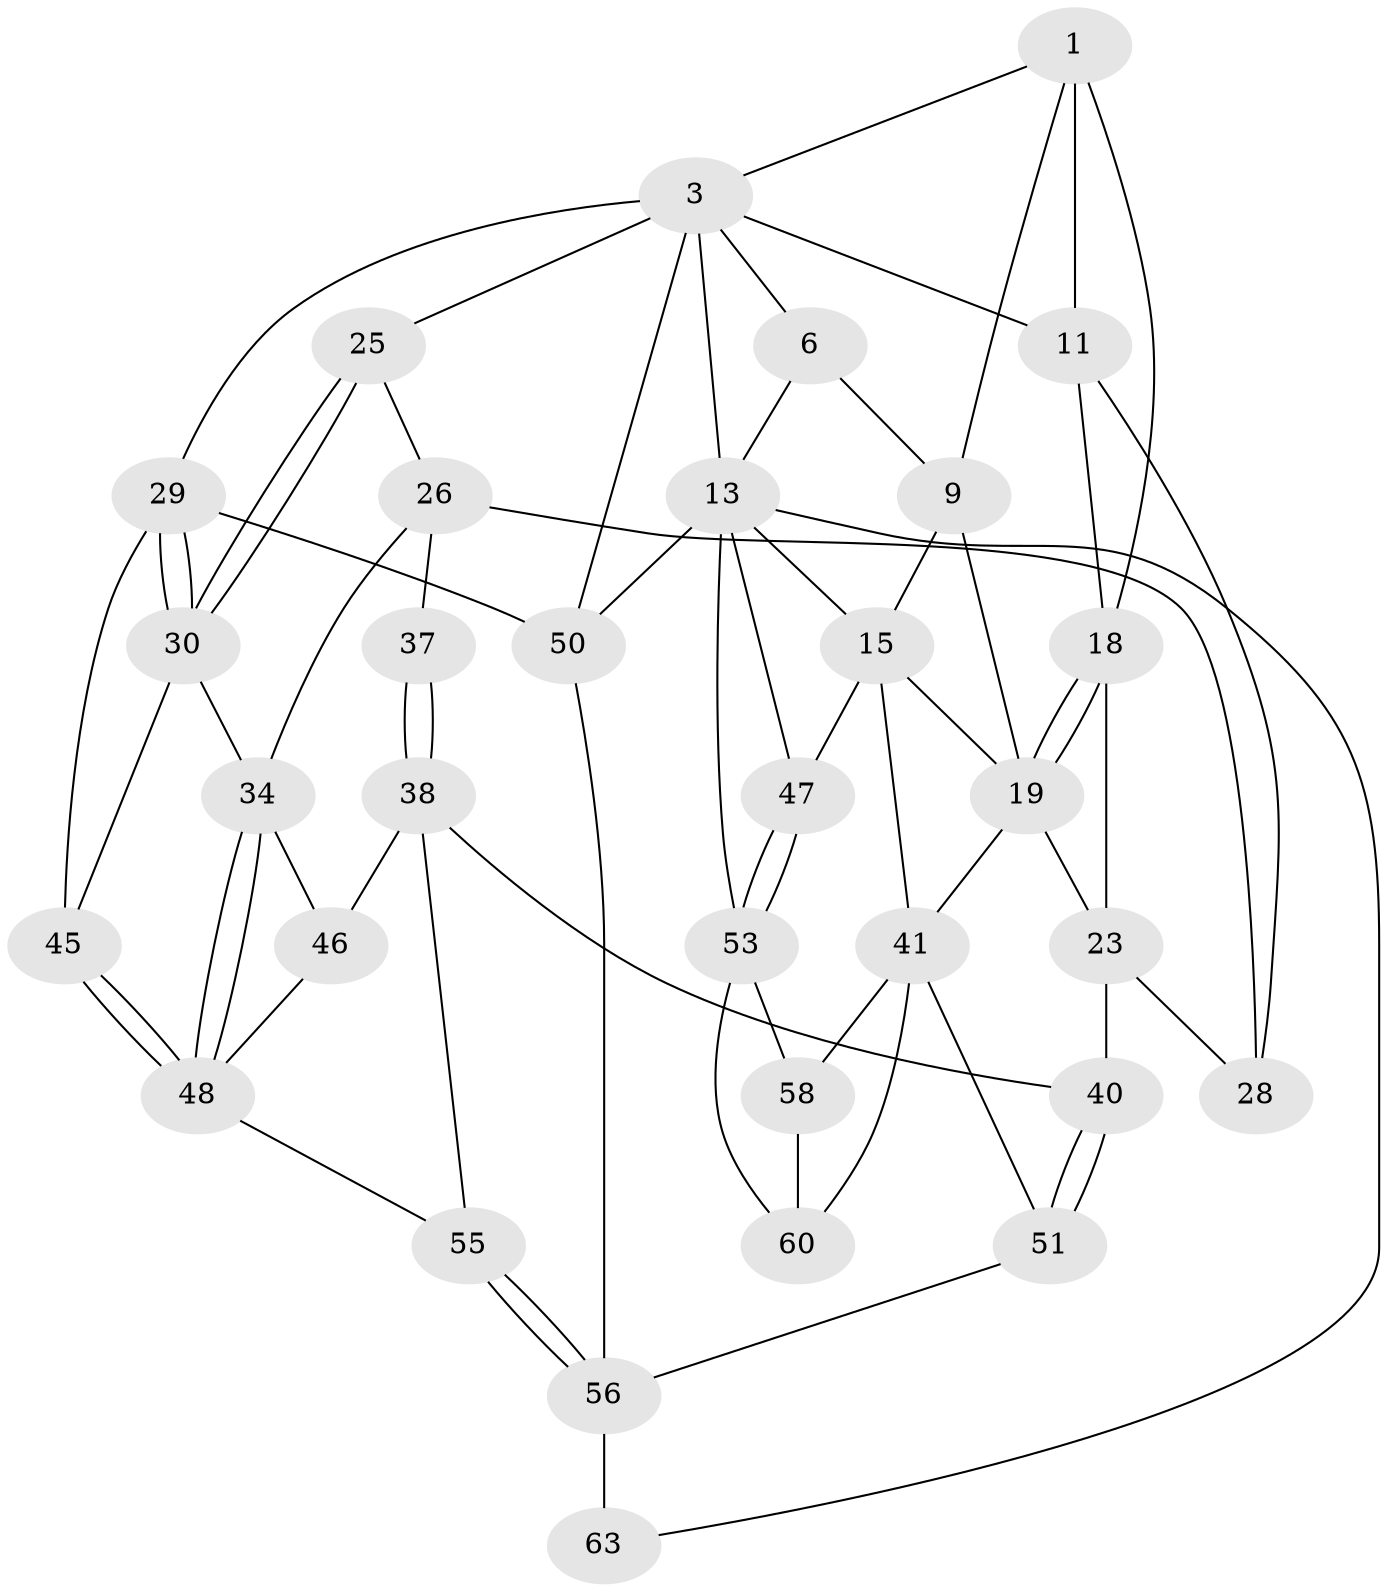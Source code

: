 // original degree distribution, {3: 0.03125, 4: 0.25, 5: 0.5, 6: 0.21875}
// Generated by graph-tools (version 1.1) at 2025/17/03/09/25 04:17:08]
// undirected, 32 vertices, 70 edges
graph export_dot {
graph [start="1"]
  node [color=gray90,style=filled];
  1 [pos="+0.6546089702518982+0.021631874940644013",super="+2+7"];
  3 [pos="+0.8783829097547319+0.1532873452968654",super="+17+4"];
  6 [pos="+0.6201416552667391+0",super="+10"];
  9 [pos="+0.22645217609371374+0",super="+14"];
  11 [pos="+0.6899838962918634+0.2676008323290772",super="+12"];
  13 [pos="+0+0",super="+16+54"];
  15 [pos="+0.02747778263391225+0.3083294825573146",super="+31"];
  18 [pos="+0.4408853609600739+0.29112598159611447",super="+22"];
  19 [pos="+0.2999372807797417+0.3817799675268704",super="+20+24"];
  23 [pos="+0.49807411935545653+0.5141567221330308",super="+32"];
  25 [pos="+0.8916757188257749+0.30585435626283775"];
  26 [pos="+0.820777029877775+0.411772885250779",super="+27+36"];
  28 [pos="+0.6465466964528853+0.39381102888653263"];
  29 [pos="+1+0.36412056099629886",super="+44"];
  30 [pos="+1+0.3669187544027184",super="+33"];
  34 [pos="+0.8997101262855961+0.5217237460999127",super="+35"];
  37 [pos="+0.7438733069975111+0.5354360881627096"];
  38 [pos="+0.735726542288365+0.5575341242860814",super="+39"];
  40 [pos="+0.5750052161904411+0.5955557525880372"];
  41 [pos="+0.2737773734550738+0.6164414843238563",super="+42+52"];
  45 [pos="+1+0.7740592169067001"];
  46 [pos="+0.7898444024491812+0.6042476209540144"];
  47 [pos="+0+0.6360999528089853"];
  48 [pos="+0.9302817847922435+0.6891410715601309",super="+49"];
  50 [pos="+1+1"];
  51 [pos="+0.4560923272943444+0.7862929397283207"];
  53 [pos="+0+0.8239270922642294",super="+59"];
  55 [pos="+0.7129825839186725+0.7211918242894837"];
  56 [pos="+0.6769195551383843+0.9143666968716582",super="+61+57"];
  58 [pos="+0.12027270087508439+0.8320773512797297"];
  60 [pos="+0.27446484665824483+0.8428098571993787"];
  63 [pos="+0.32273732918235337+1"];
  1 -- 3;
  1 -- 11 [weight=2];
  1 -- 18;
  1 -- 9;
  3 -- 11;
  3 -- 25;
  3 -- 50;
  3 -- 29;
  3 -- 6;
  3 -- 13;
  6 -- 9;
  6 -- 13;
  9 -- 19;
  9 -- 15;
  11 -- 18;
  11 -- 28;
  13 -- 47;
  13 -- 15;
  13 -- 50;
  13 -- 53 [weight=2];
  13 -- 63;
  15 -- 41;
  15 -- 19;
  15 -- 47;
  18 -- 19;
  18 -- 19;
  18 -- 23;
  19 -- 41;
  19 -- 23;
  23 -- 40;
  23 -- 28;
  25 -- 26;
  25 -- 30;
  25 -- 30;
  26 -- 28;
  26 -- 37 [weight=2];
  26 -- 34;
  29 -- 30;
  29 -- 30;
  29 -- 50;
  29 -- 45;
  30 -- 34;
  30 -- 45;
  34 -- 48;
  34 -- 48;
  34 -- 46;
  37 -- 38;
  37 -- 38;
  38 -- 46;
  38 -- 40;
  38 -- 55;
  40 -- 51;
  40 -- 51;
  41 -- 58;
  41 -- 51;
  41 -- 60;
  45 -- 48;
  45 -- 48;
  46 -- 48;
  47 -- 53;
  47 -- 53;
  48 -- 55;
  50 -- 56;
  51 -- 56;
  53 -- 58;
  53 -- 60;
  55 -- 56;
  55 -- 56;
  56 -- 63 [weight=2];
  58 -- 60;
}

